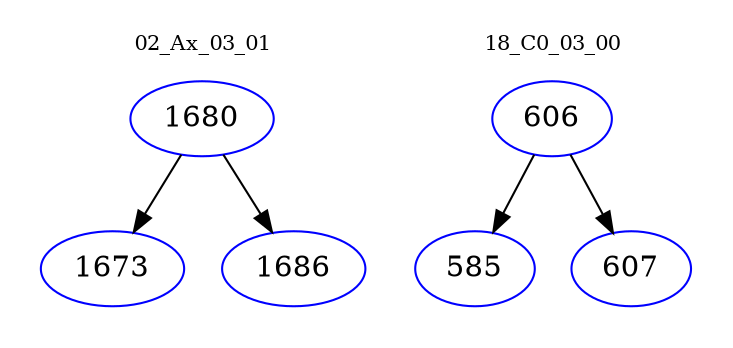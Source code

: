digraph{
subgraph cluster_0 {
color = white
label = "02_Ax_03_01";
fontsize=10;
T0_1680 [label="1680", color="blue"]
T0_1680 -> T0_1673 [color="black"]
T0_1673 [label="1673", color="blue"]
T0_1680 -> T0_1686 [color="black"]
T0_1686 [label="1686", color="blue"]
}
subgraph cluster_1 {
color = white
label = "18_C0_03_00";
fontsize=10;
T1_606 [label="606", color="blue"]
T1_606 -> T1_585 [color="black"]
T1_585 [label="585", color="blue"]
T1_606 -> T1_607 [color="black"]
T1_607 [label="607", color="blue"]
}
}
